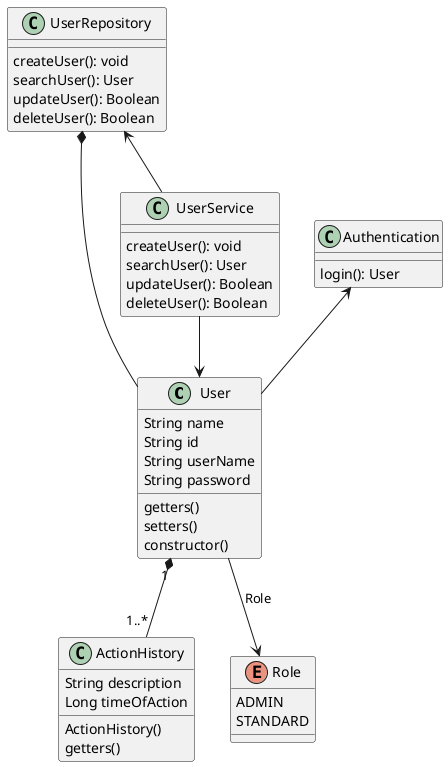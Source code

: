 @startuml client_management_system

'modelos'

class User{
    String name
    String id
    String userName
    String password

    getters()
    setters()
    constructor()
}

class ActionHistory{
    String description
    Long timeOfAction

    ActionHistory()
    getters()
}

enum Role{
    ADMIN
    STANDARD
}

'Repositorio' 
class UserRepository{
    createUser(): void
    searchUser(): User
    updateUser(): Boolean
    deleteUser(): Boolean
}

'service'
class UserService{
    createUser(): void
    searchUser(): User
    updateUser(): Boolean
    deleteUser(): Boolean
}

class Authentication{
    login(): User
}


'relaciones'
User --> Role: Role
User "1" *-- "1..*" ActionHistory
Authentication <-- User
UserService --> User
UserRepository *-- User
UserRepository <-- UserService

@enduml